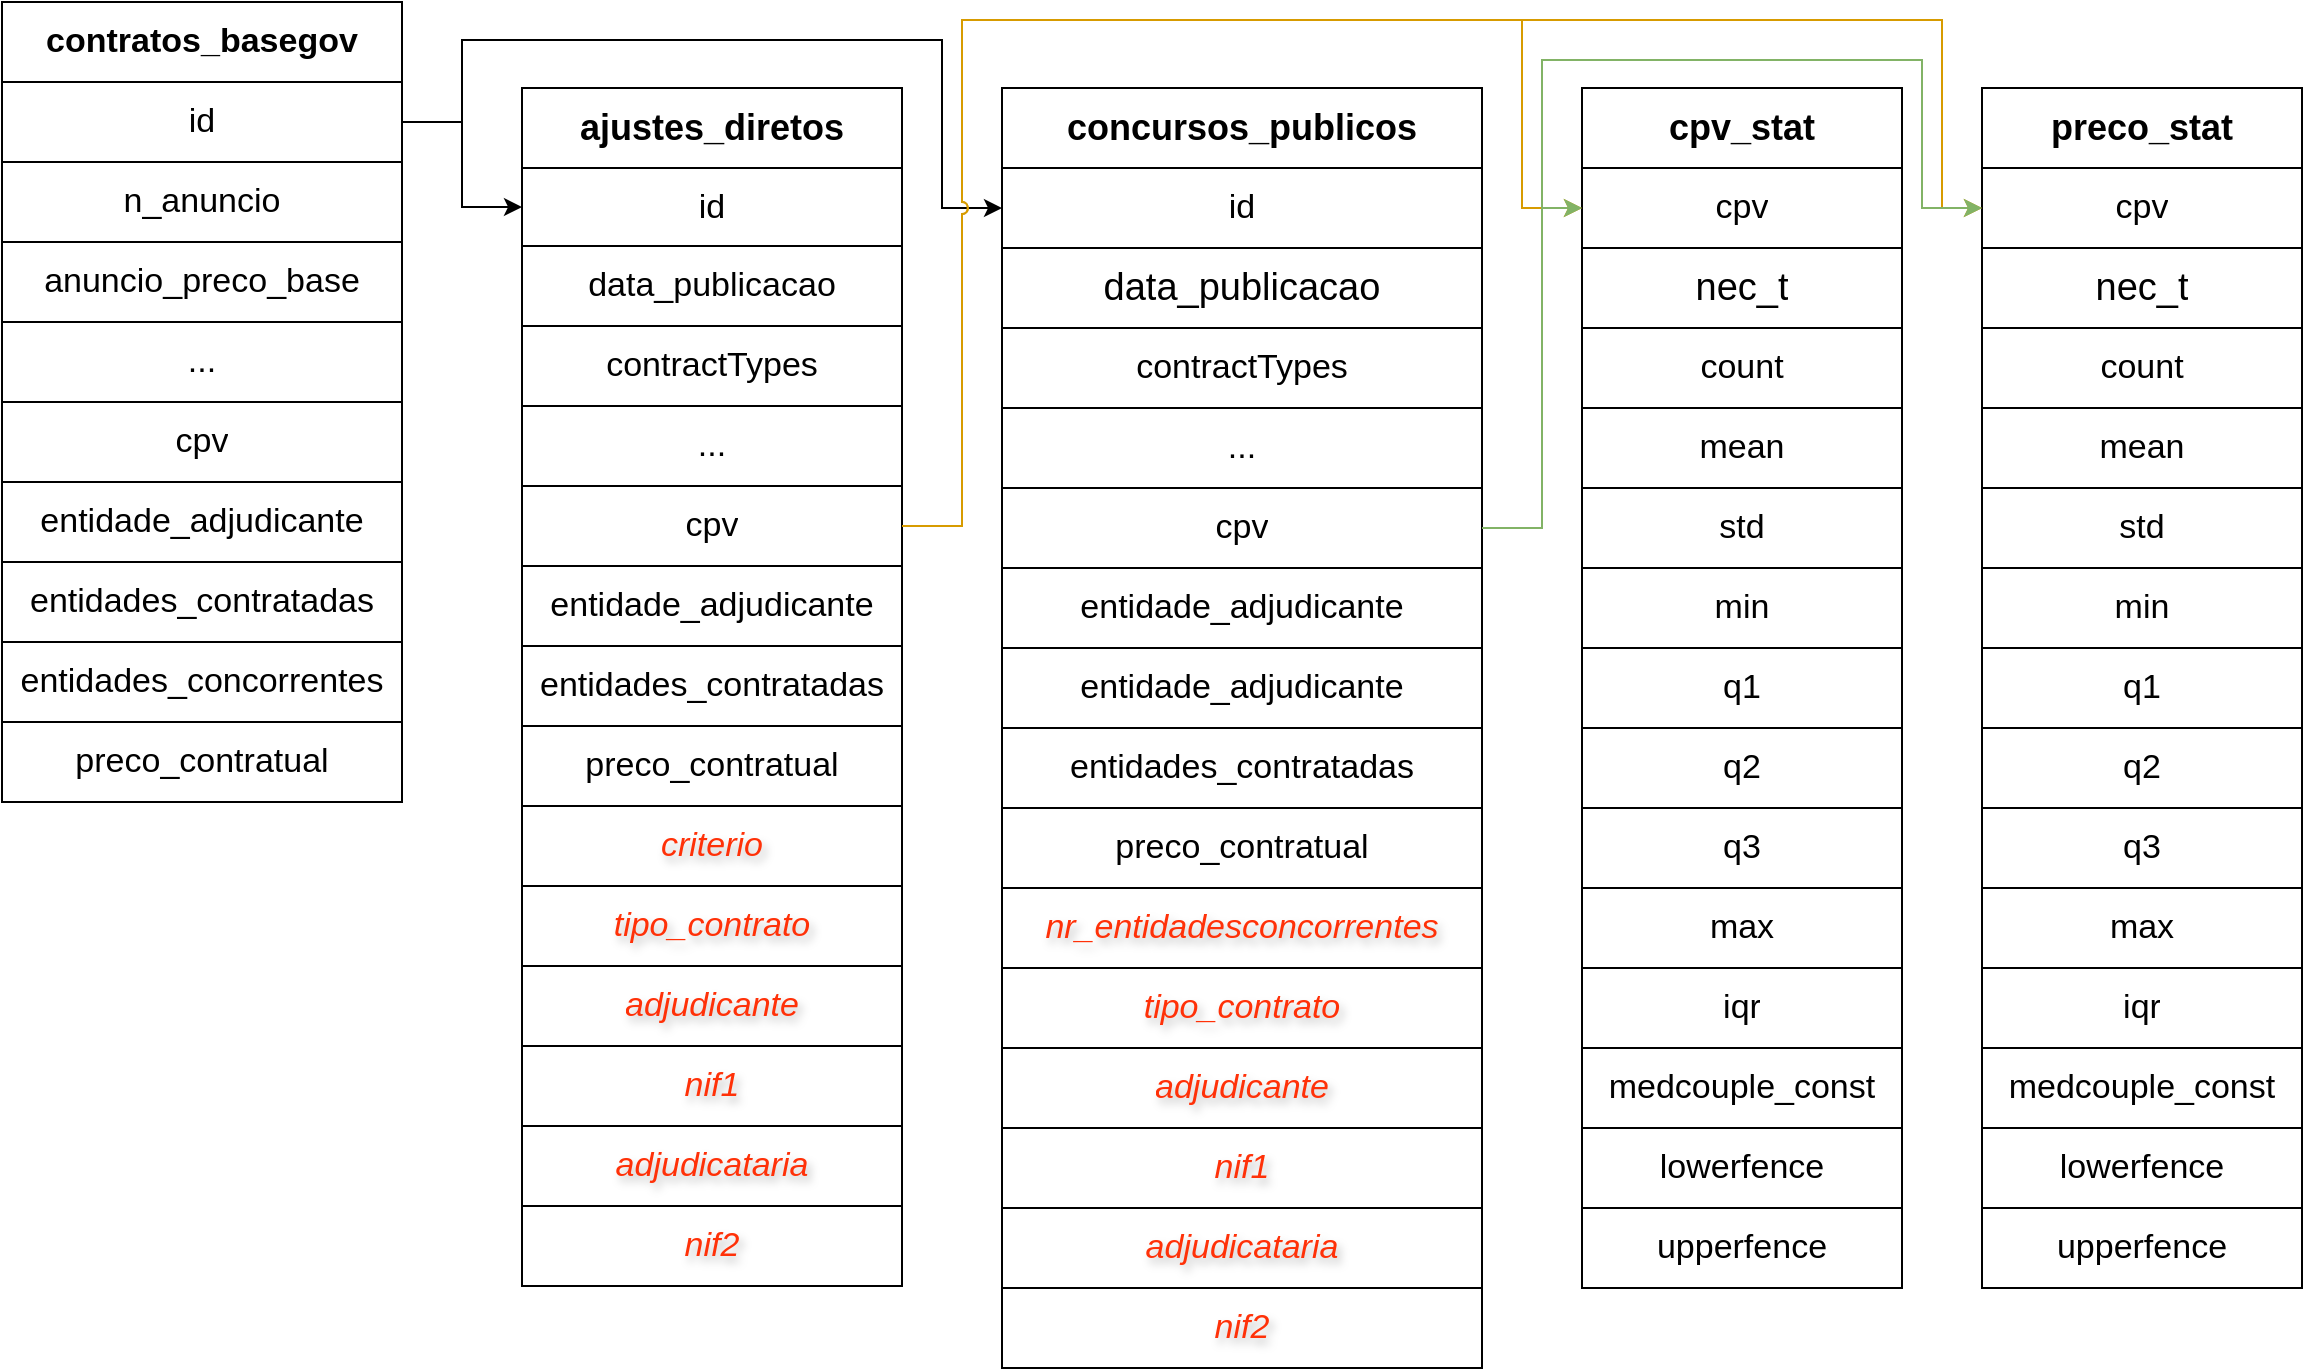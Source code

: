 <mxfile version="24.4.14" type="github">
  <diagram name="Página-1" id="PVupAg9iIrKUVslqyDLY">
    <mxGraphModel dx="1760" dy="970" grid="1" gridSize="10" guides="1" tooltips="1" connect="1" arrows="1" fold="1" page="1" pageScale="1" pageWidth="1169" pageHeight="827" math="0" shadow="0">
      <root>
        <mxCell id="0" />
        <mxCell id="1" parent="0" />
        <mxCell id="uC9Wl7BZSaPr-iMYqyYY-1" value="" style="shape=table;startSize=0;container=1;collapsible=0;childLayout=tableLayout;fontSize=16;" vertex="1" parent="1">
          <mxGeometry x="10" y="71" width="200" height="400" as="geometry" />
        </mxCell>
        <mxCell id="uC9Wl7BZSaPr-iMYqyYY-2" value="" style="shape=tableRow;horizontal=0;startSize=0;swimlaneHead=0;swimlaneBody=0;strokeColor=inherit;top=0;left=0;bottom=0;right=0;collapsible=0;dropTarget=0;fillColor=none;points=[[0,0.5],[1,0.5]];portConstraint=eastwest;" vertex="1" parent="uC9Wl7BZSaPr-iMYqyYY-1">
          <mxGeometry width="200" height="40" as="geometry" />
        </mxCell>
        <mxCell id="uC9Wl7BZSaPr-iMYqyYY-3" value="&lt;font style=&quot;font-size: 17px;&quot;&gt;&lt;b style=&quot;font-size: 17px;&quot;&gt;contratos_basegov&lt;/b&gt;&lt;/font&gt;" style="shape=partialRectangle;html=1;whiteSpace=wrap;connectable=0;strokeColor=inherit;overflow=hidden;fillColor=none;top=0;left=0;bottom=0;right=0;pointerEvents=1;fontSize=17;" vertex="1" parent="uC9Wl7BZSaPr-iMYqyYY-2">
          <mxGeometry width="200" height="40" as="geometry">
            <mxRectangle width="200" height="40" as="alternateBounds" />
          </mxGeometry>
        </mxCell>
        <mxCell id="uC9Wl7BZSaPr-iMYqyYY-4" value="" style="shape=tableRow;horizontal=0;startSize=0;swimlaneHead=0;swimlaneBody=0;strokeColor=inherit;top=0;left=0;bottom=0;right=0;collapsible=0;dropTarget=0;fillColor=none;points=[[0,0.5],[1,0.5]];portConstraint=eastwest;" vertex="1" parent="uC9Wl7BZSaPr-iMYqyYY-1">
          <mxGeometry y="40" width="200" height="40" as="geometry" />
        </mxCell>
        <mxCell id="uC9Wl7BZSaPr-iMYqyYY-5" value="id" style="shape=partialRectangle;html=1;whiteSpace=wrap;connectable=0;strokeColor=inherit;overflow=hidden;fillColor=none;top=0;left=0;bottom=0;right=0;pointerEvents=1;fontSize=17;" vertex="1" parent="uC9Wl7BZSaPr-iMYqyYY-4">
          <mxGeometry width="200" height="40" as="geometry">
            <mxRectangle width="200" height="40" as="alternateBounds" />
          </mxGeometry>
        </mxCell>
        <mxCell id="uC9Wl7BZSaPr-iMYqyYY-6" value="" style="shape=tableRow;horizontal=0;startSize=0;swimlaneHead=0;swimlaneBody=0;strokeColor=inherit;top=0;left=0;bottom=0;right=0;collapsible=0;dropTarget=0;fillColor=none;points=[[0,0.5],[1,0.5]];portConstraint=eastwest;fontSize=19;" vertex="1" parent="uC9Wl7BZSaPr-iMYqyYY-1">
          <mxGeometry y="80" width="200" height="40" as="geometry" />
        </mxCell>
        <mxCell id="uC9Wl7BZSaPr-iMYqyYY-7" value="n_anuncio" style="shape=partialRectangle;html=1;whiteSpace=wrap;connectable=0;strokeColor=inherit;overflow=hidden;fillColor=none;top=0;left=0;bottom=0;right=0;pointerEvents=1;fontSize=17;" vertex="1" parent="uC9Wl7BZSaPr-iMYqyYY-6">
          <mxGeometry width="200" height="40" as="geometry">
            <mxRectangle width="200" height="40" as="alternateBounds" />
          </mxGeometry>
        </mxCell>
        <mxCell id="uC9Wl7BZSaPr-iMYqyYY-20" style="shape=tableRow;horizontal=0;startSize=0;swimlaneHead=0;swimlaneBody=0;strokeColor=inherit;top=0;left=0;bottom=0;right=0;collapsible=0;dropTarget=0;fillColor=none;points=[[0,0.5],[1,0.5]];portConstraint=eastwest;" vertex="1" parent="uC9Wl7BZSaPr-iMYqyYY-1">
          <mxGeometry y="120" width="200" height="40" as="geometry" />
        </mxCell>
        <mxCell id="uC9Wl7BZSaPr-iMYqyYY-21" value="anuncio_preco_base" style="shape=partialRectangle;html=1;whiteSpace=wrap;connectable=0;strokeColor=inherit;overflow=hidden;fillColor=none;top=0;left=0;bottom=0;right=0;pointerEvents=1;fontSize=17;" vertex="1" parent="uC9Wl7BZSaPr-iMYqyYY-20">
          <mxGeometry width="200" height="40" as="geometry">
            <mxRectangle width="200" height="40" as="alternateBounds" />
          </mxGeometry>
        </mxCell>
        <mxCell id="uC9Wl7BZSaPr-iMYqyYY-8" value="" style="shape=tableRow;horizontal=0;startSize=0;swimlaneHead=0;swimlaneBody=0;strokeColor=inherit;top=0;left=0;bottom=0;right=0;collapsible=0;dropTarget=0;fillColor=none;points=[[0,0.5],[1,0.5]];portConstraint=eastwest;" vertex="1" parent="uC9Wl7BZSaPr-iMYqyYY-1">
          <mxGeometry y="160" width="200" height="40" as="geometry" />
        </mxCell>
        <mxCell id="uC9Wl7BZSaPr-iMYqyYY-9" value="..." style="shape=partialRectangle;html=1;whiteSpace=wrap;connectable=0;strokeColor=inherit;overflow=hidden;fillColor=none;top=0;left=0;bottom=0;right=0;pointerEvents=1;fontSize=17;" vertex="1" parent="uC9Wl7BZSaPr-iMYqyYY-8">
          <mxGeometry width="200" height="40" as="geometry">
            <mxRectangle width="200" height="40" as="alternateBounds" />
          </mxGeometry>
        </mxCell>
        <mxCell id="uC9Wl7BZSaPr-iMYqyYY-10" value="" style="shape=tableRow;horizontal=0;startSize=0;swimlaneHead=0;swimlaneBody=0;strokeColor=inherit;top=0;left=0;bottom=0;right=0;collapsible=0;dropTarget=0;fillColor=none;points=[[0,0.5],[1,0.5]];portConstraint=eastwest;" vertex="1" parent="uC9Wl7BZSaPr-iMYqyYY-1">
          <mxGeometry y="200" width="200" height="40" as="geometry" />
        </mxCell>
        <mxCell id="uC9Wl7BZSaPr-iMYqyYY-11" value="cpv" style="shape=partialRectangle;html=1;whiteSpace=wrap;connectable=0;strokeColor=inherit;overflow=hidden;fillColor=none;top=0;left=0;bottom=0;right=0;pointerEvents=1;fontSize=17;" vertex="1" parent="uC9Wl7BZSaPr-iMYqyYY-10">
          <mxGeometry width="200" height="40" as="geometry">
            <mxRectangle width="200" height="40" as="alternateBounds" />
          </mxGeometry>
        </mxCell>
        <mxCell id="uC9Wl7BZSaPr-iMYqyYY-12" value="" style="shape=tableRow;horizontal=0;startSize=0;swimlaneHead=0;swimlaneBody=0;strokeColor=inherit;top=0;left=0;bottom=0;right=0;collapsible=0;dropTarget=0;fillColor=none;points=[[0,0.5],[1,0.5]];portConstraint=eastwest;" vertex="1" parent="uC9Wl7BZSaPr-iMYqyYY-1">
          <mxGeometry y="240" width="200" height="40" as="geometry" />
        </mxCell>
        <mxCell id="uC9Wl7BZSaPr-iMYqyYY-13" value="entidade_adjudicante" style="shape=partialRectangle;html=1;whiteSpace=wrap;connectable=0;strokeColor=inherit;overflow=hidden;fillColor=none;top=0;left=0;bottom=0;right=0;pointerEvents=1;fontSize=17;" vertex="1" parent="uC9Wl7BZSaPr-iMYqyYY-12">
          <mxGeometry width="200" height="40" as="geometry">
            <mxRectangle width="200" height="40" as="alternateBounds" />
          </mxGeometry>
        </mxCell>
        <mxCell id="uC9Wl7BZSaPr-iMYqyYY-14" value="" style="shape=tableRow;horizontal=0;startSize=0;swimlaneHead=0;swimlaneBody=0;strokeColor=inherit;top=0;left=0;bottom=0;right=0;collapsible=0;dropTarget=0;fillColor=none;points=[[0,0.5],[1,0.5]];portConstraint=eastwest;" vertex="1" parent="uC9Wl7BZSaPr-iMYqyYY-1">
          <mxGeometry y="280" width="200" height="40" as="geometry" />
        </mxCell>
        <mxCell id="uC9Wl7BZSaPr-iMYqyYY-15" value="entidades_contratadas" style="shape=partialRectangle;html=1;whiteSpace=wrap;connectable=0;strokeColor=inherit;overflow=hidden;fillColor=none;top=0;left=0;bottom=0;right=0;pointerEvents=1;fontSize=17;" vertex="1" parent="uC9Wl7BZSaPr-iMYqyYY-14">
          <mxGeometry width="200" height="40" as="geometry">
            <mxRectangle width="200" height="40" as="alternateBounds" />
          </mxGeometry>
        </mxCell>
        <mxCell id="uC9Wl7BZSaPr-iMYqyYY-16" value="" style="shape=tableRow;horizontal=0;startSize=0;swimlaneHead=0;swimlaneBody=0;strokeColor=inherit;top=0;left=0;bottom=0;right=0;collapsible=0;dropTarget=0;fillColor=none;points=[[0,0.5],[1,0.5]];portConstraint=eastwest;" vertex="1" parent="uC9Wl7BZSaPr-iMYqyYY-1">
          <mxGeometry y="320" width="200" height="40" as="geometry" />
        </mxCell>
        <mxCell id="uC9Wl7BZSaPr-iMYqyYY-17" value="entidades_concorrentes" style="shape=partialRectangle;html=1;whiteSpace=wrap;connectable=0;strokeColor=inherit;overflow=hidden;fillColor=none;top=0;left=0;bottom=0;right=0;pointerEvents=1;fontSize=17;" vertex="1" parent="uC9Wl7BZSaPr-iMYqyYY-16">
          <mxGeometry width="200" height="40" as="geometry">
            <mxRectangle width="200" height="40" as="alternateBounds" />
          </mxGeometry>
        </mxCell>
        <mxCell id="uC9Wl7BZSaPr-iMYqyYY-18" value="" style="shape=tableRow;horizontal=0;startSize=0;swimlaneHead=0;swimlaneBody=0;strokeColor=inherit;top=0;left=0;bottom=0;right=0;collapsible=0;dropTarget=0;fillColor=none;points=[[0,0.5],[1,0.5]];portConstraint=eastwest;" vertex="1" parent="uC9Wl7BZSaPr-iMYqyYY-1">
          <mxGeometry y="360" width="200" height="40" as="geometry" />
        </mxCell>
        <mxCell id="uC9Wl7BZSaPr-iMYqyYY-19" value="preco_contratual" style="shape=partialRectangle;html=1;whiteSpace=wrap;connectable=0;strokeColor=inherit;overflow=hidden;fillColor=none;top=0;left=0;bottom=0;right=0;pointerEvents=1;fontSize=17;" vertex="1" parent="uC9Wl7BZSaPr-iMYqyYY-18">
          <mxGeometry width="200" height="40" as="geometry">
            <mxRectangle width="200" height="40" as="alternateBounds" />
          </mxGeometry>
        </mxCell>
        <mxCell id="uC9Wl7BZSaPr-iMYqyYY-23" value="" style="shape=table;startSize=0;container=1;collapsible=0;childLayout=tableLayout;fontSize=20;" vertex="1" parent="1">
          <mxGeometry x="270" y="114" width="190" height="599" as="geometry" />
        </mxCell>
        <mxCell id="uC9Wl7BZSaPr-iMYqyYY-24" value="" style="shape=tableRow;horizontal=0;startSize=0;swimlaneHead=0;swimlaneBody=0;strokeColor=inherit;top=0;left=0;bottom=0;right=0;collapsible=0;dropTarget=0;fillColor=none;points=[[0,0.5],[1,0.5]];portConstraint=eastwest;" vertex="1" parent="uC9Wl7BZSaPr-iMYqyYY-23">
          <mxGeometry width="190" height="40" as="geometry" />
        </mxCell>
        <mxCell id="uC9Wl7BZSaPr-iMYqyYY-25" value="&lt;font size=&quot;1&quot; style=&quot;&quot;&gt;&lt;b style=&quot;font-size: 18px;&quot;&gt;ajustes_diretos&lt;/b&gt;&lt;/font&gt;" style="shape=partialRectangle;html=1;whiteSpace=wrap;connectable=0;strokeColor=inherit;overflow=hidden;fillColor=none;top=0;left=0;bottom=0;right=0;pointerEvents=1;" vertex="1" parent="uC9Wl7BZSaPr-iMYqyYY-24">
          <mxGeometry width="190" height="40" as="geometry">
            <mxRectangle width="190" height="40" as="alternateBounds" />
          </mxGeometry>
        </mxCell>
        <mxCell id="uC9Wl7BZSaPr-iMYqyYY-26" value="" style="shape=tableRow;horizontal=0;startSize=0;swimlaneHead=0;swimlaneBody=0;strokeColor=inherit;top=0;left=0;bottom=0;right=0;collapsible=0;dropTarget=0;fillColor=none;points=[[0,0.5],[1,0.5]];portConstraint=eastwest;" vertex="1" parent="uC9Wl7BZSaPr-iMYqyYY-23">
          <mxGeometry y="40" width="190" height="39" as="geometry" />
        </mxCell>
        <mxCell id="uC9Wl7BZSaPr-iMYqyYY-27" value="id" style="shape=partialRectangle;html=1;whiteSpace=wrap;connectable=0;strokeColor=inherit;overflow=hidden;fillColor=none;top=0;left=0;bottom=0;right=0;pointerEvents=1;fontSize=17;" vertex="1" parent="uC9Wl7BZSaPr-iMYqyYY-26">
          <mxGeometry width="190" height="39" as="geometry">
            <mxRectangle width="190" height="39" as="alternateBounds" />
          </mxGeometry>
        </mxCell>
        <mxCell id="uC9Wl7BZSaPr-iMYqyYY-28" value="" style="shape=tableRow;horizontal=0;startSize=0;swimlaneHead=0;swimlaneBody=0;strokeColor=inherit;top=0;left=0;bottom=0;right=0;collapsible=0;dropTarget=0;fillColor=none;points=[[0,0.5],[1,0.5]];portConstraint=eastwest;fontSize=19;" vertex="1" parent="uC9Wl7BZSaPr-iMYqyYY-23">
          <mxGeometry y="79" width="190" height="40" as="geometry" />
        </mxCell>
        <mxCell id="uC9Wl7BZSaPr-iMYqyYY-29" value="data_publicacao" style="shape=partialRectangle;html=1;whiteSpace=wrap;connectable=0;strokeColor=inherit;overflow=hidden;fillColor=none;top=0;left=0;bottom=0;right=0;pointerEvents=1;fontSize=17;" vertex="1" parent="uC9Wl7BZSaPr-iMYqyYY-28">
          <mxGeometry width="190" height="40" as="geometry">
            <mxRectangle width="190" height="40" as="alternateBounds" />
          </mxGeometry>
        </mxCell>
        <mxCell id="uC9Wl7BZSaPr-iMYqyYY-30" style="shape=tableRow;horizontal=0;startSize=0;swimlaneHead=0;swimlaneBody=0;strokeColor=inherit;top=0;left=0;bottom=0;right=0;collapsible=0;dropTarget=0;fillColor=none;points=[[0,0.5],[1,0.5]];portConstraint=eastwest;" vertex="1" parent="uC9Wl7BZSaPr-iMYqyYY-23">
          <mxGeometry y="119" width="190" height="40" as="geometry" />
        </mxCell>
        <mxCell id="uC9Wl7BZSaPr-iMYqyYY-31" value="contractTypes" style="shape=partialRectangle;html=1;whiteSpace=wrap;connectable=0;strokeColor=inherit;overflow=hidden;fillColor=none;top=0;left=0;bottom=0;right=0;pointerEvents=1;fontSize=17;" vertex="1" parent="uC9Wl7BZSaPr-iMYqyYY-30">
          <mxGeometry width="190" height="40" as="geometry">
            <mxRectangle width="190" height="40" as="alternateBounds" />
          </mxGeometry>
        </mxCell>
        <mxCell id="uC9Wl7BZSaPr-iMYqyYY-32" value="" style="shape=tableRow;horizontal=0;startSize=0;swimlaneHead=0;swimlaneBody=0;strokeColor=inherit;top=0;left=0;bottom=0;right=0;collapsible=0;dropTarget=0;fillColor=none;points=[[0,0.5],[1,0.5]];portConstraint=eastwest;" vertex="1" parent="uC9Wl7BZSaPr-iMYqyYY-23">
          <mxGeometry y="159" width="190" height="40" as="geometry" />
        </mxCell>
        <mxCell id="uC9Wl7BZSaPr-iMYqyYY-33" value="..." style="shape=partialRectangle;html=1;whiteSpace=wrap;connectable=0;strokeColor=inherit;overflow=hidden;fillColor=none;top=0;left=0;bottom=0;right=0;pointerEvents=1;fontSize=17;" vertex="1" parent="uC9Wl7BZSaPr-iMYqyYY-32">
          <mxGeometry width="190" height="40" as="geometry">
            <mxRectangle width="190" height="40" as="alternateBounds" />
          </mxGeometry>
        </mxCell>
        <mxCell id="uC9Wl7BZSaPr-iMYqyYY-34" value="" style="shape=tableRow;horizontal=0;startSize=0;swimlaneHead=0;swimlaneBody=0;strokeColor=inherit;top=0;left=0;bottom=0;right=0;collapsible=0;dropTarget=0;fillColor=none;points=[[0,0.5],[1,0.5]];portConstraint=eastwest;" vertex="1" parent="uC9Wl7BZSaPr-iMYqyYY-23">
          <mxGeometry y="199" width="190" height="40" as="geometry" />
        </mxCell>
        <mxCell id="uC9Wl7BZSaPr-iMYqyYY-35" value="cpv" style="shape=partialRectangle;html=1;whiteSpace=wrap;connectable=0;strokeColor=inherit;overflow=hidden;fillColor=none;top=0;left=0;bottom=0;right=0;pointerEvents=1;fontSize=17;" vertex="1" parent="uC9Wl7BZSaPr-iMYqyYY-34">
          <mxGeometry width="190" height="40" as="geometry">
            <mxRectangle width="190" height="40" as="alternateBounds" />
          </mxGeometry>
        </mxCell>
        <mxCell id="uC9Wl7BZSaPr-iMYqyYY-36" value="" style="shape=tableRow;horizontal=0;startSize=0;swimlaneHead=0;swimlaneBody=0;strokeColor=inherit;top=0;left=0;bottom=0;right=0;collapsible=0;dropTarget=0;fillColor=none;points=[[0,0.5],[1,0.5]];portConstraint=eastwest;" vertex="1" parent="uC9Wl7BZSaPr-iMYqyYY-23">
          <mxGeometry y="239" width="190" height="40" as="geometry" />
        </mxCell>
        <mxCell id="uC9Wl7BZSaPr-iMYqyYY-37" value="entidade_adjudicante" style="shape=partialRectangle;html=1;whiteSpace=wrap;connectable=0;strokeColor=inherit;overflow=hidden;fillColor=none;top=0;left=0;bottom=0;right=0;pointerEvents=1;fontSize=17;" vertex="1" parent="uC9Wl7BZSaPr-iMYqyYY-36">
          <mxGeometry width="190" height="40" as="geometry">
            <mxRectangle width="190" height="40" as="alternateBounds" />
          </mxGeometry>
        </mxCell>
        <mxCell id="uC9Wl7BZSaPr-iMYqyYY-38" value="" style="shape=tableRow;horizontal=0;startSize=0;swimlaneHead=0;swimlaneBody=0;strokeColor=inherit;top=0;left=0;bottom=0;right=0;collapsible=0;dropTarget=0;fillColor=none;points=[[0,0.5],[1,0.5]];portConstraint=eastwest;" vertex="1" parent="uC9Wl7BZSaPr-iMYqyYY-23">
          <mxGeometry y="279" width="190" height="40" as="geometry" />
        </mxCell>
        <mxCell id="uC9Wl7BZSaPr-iMYqyYY-39" value="entidades_contratadas" style="shape=partialRectangle;html=1;whiteSpace=wrap;connectable=0;strokeColor=inherit;overflow=hidden;fillColor=none;top=0;left=0;bottom=0;right=0;pointerEvents=1;fontSize=17;" vertex="1" parent="uC9Wl7BZSaPr-iMYqyYY-38">
          <mxGeometry width="190" height="40" as="geometry">
            <mxRectangle width="190" height="40" as="alternateBounds" />
          </mxGeometry>
        </mxCell>
        <mxCell id="uC9Wl7BZSaPr-iMYqyYY-40" value="" style="shape=tableRow;horizontal=0;startSize=0;swimlaneHead=0;swimlaneBody=0;strokeColor=inherit;top=0;left=0;bottom=0;right=0;collapsible=0;dropTarget=0;fillColor=none;points=[[0,0.5],[1,0.5]];portConstraint=eastwest;" vertex="1" parent="uC9Wl7BZSaPr-iMYqyYY-23">
          <mxGeometry y="319" width="190" height="40" as="geometry" />
        </mxCell>
        <mxCell id="uC9Wl7BZSaPr-iMYqyYY-41" value="preco_contratual" style="shape=partialRectangle;html=1;whiteSpace=wrap;connectable=0;strokeColor=inherit;overflow=hidden;fillColor=none;top=0;left=0;bottom=0;right=0;pointerEvents=1;fontSize=17;" vertex="1" parent="uC9Wl7BZSaPr-iMYqyYY-40">
          <mxGeometry width="190" height="40" as="geometry">
            <mxRectangle width="190" height="40" as="alternateBounds" />
          </mxGeometry>
        </mxCell>
        <mxCell id="uC9Wl7BZSaPr-iMYqyYY-42" value="" style="shape=tableRow;horizontal=0;startSize=0;swimlaneHead=0;swimlaneBody=0;strokeColor=inherit;top=0;left=0;bottom=0;right=0;collapsible=0;dropTarget=0;fillColor=none;points=[[0,0.5],[1,0.5]];portConstraint=eastwest;" vertex="1" parent="uC9Wl7BZSaPr-iMYqyYY-23">
          <mxGeometry y="359" width="190" height="40" as="geometry" />
        </mxCell>
        <mxCell id="uC9Wl7BZSaPr-iMYqyYY-43" value="&lt;i style=&quot;font-size: 17px;&quot;&gt;&lt;font style=&quot;font-size: 17px;&quot; color=&quot;#ff3108&quot;&gt;criterio&lt;/font&gt;&lt;/i&gt;" style="shape=partialRectangle;html=1;whiteSpace=wrap;connectable=0;strokeColor=inherit;overflow=hidden;fillColor=none;top=0;left=0;bottom=0;right=0;pointerEvents=1;fontSize=17;textShadow=1;labelBorderColor=none;labelBackgroundColor=none;" vertex="1" parent="uC9Wl7BZSaPr-iMYqyYY-42">
          <mxGeometry width="190" height="40" as="geometry">
            <mxRectangle width="190" height="40" as="alternateBounds" />
          </mxGeometry>
        </mxCell>
        <mxCell id="uC9Wl7BZSaPr-iMYqyYY-44" style="shape=tableRow;horizontal=0;startSize=0;swimlaneHead=0;swimlaneBody=0;strokeColor=inherit;top=0;left=0;bottom=0;right=0;collapsible=0;dropTarget=0;fillColor=none;points=[[0,0.5],[1,0.5]];portConstraint=eastwest;" vertex="1" parent="uC9Wl7BZSaPr-iMYqyYY-23">
          <mxGeometry y="399" width="190" height="40" as="geometry" />
        </mxCell>
        <mxCell id="uC9Wl7BZSaPr-iMYqyYY-45" value="&lt;font style=&quot;font-size: 17px;&quot; color=&quot;#ff3108&quot;&gt;&lt;i style=&quot;font-size: 17px;&quot;&gt;tipo_contrato&lt;/i&gt;&lt;/font&gt;" style="shape=partialRectangle;html=1;whiteSpace=wrap;connectable=0;strokeColor=inherit;overflow=hidden;fillColor=none;top=0;left=0;bottom=0;right=0;pointerEvents=1;fontSize=17;textShadow=1;labelBorderColor=none;labelBackgroundColor=none;" vertex="1" parent="uC9Wl7BZSaPr-iMYqyYY-44">
          <mxGeometry width="190" height="40" as="geometry">
            <mxRectangle width="190" height="40" as="alternateBounds" />
          </mxGeometry>
        </mxCell>
        <mxCell id="uC9Wl7BZSaPr-iMYqyYY-46" style="shape=tableRow;horizontal=0;startSize=0;swimlaneHead=0;swimlaneBody=0;strokeColor=inherit;top=0;left=0;bottom=0;right=0;collapsible=0;dropTarget=0;fillColor=none;points=[[0,0.5],[1,0.5]];portConstraint=eastwest;" vertex="1" parent="uC9Wl7BZSaPr-iMYqyYY-23">
          <mxGeometry y="439" width="190" height="40" as="geometry" />
        </mxCell>
        <mxCell id="uC9Wl7BZSaPr-iMYqyYY-47" value="&lt;font style=&quot;font-size: 17px;&quot; color=&quot;#ff3108&quot;&gt;&lt;i style=&quot;font-size: 17px;&quot;&gt;adjudicante&lt;/i&gt;&lt;/font&gt;" style="shape=partialRectangle;html=1;whiteSpace=wrap;connectable=0;strokeColor=inherit;overflow=hidden;fillColor=none;top=0;left=0;bottom=0;right=0;pointerEvents=1;fontSize=17;textShadow=1;labelBorderColor=none;labelBackgroundColor=none;" vertex="1" parent="uC9Wl7BZSaPr-iMYqyYY-46">
          <mxGeometry width="190" height="40" as="geometry">
            <mxRectangle width="190" height="40" as="alternateBounds" />
          </mxGeometry>
        </mxCell>
        <mxCell id="uC9Wl7BZSaPr-iMYqyYY-48" style="shape=tableRow;horizontal=0;startSize=0;swimlaneHead=0;swimlaneBody=0;strokeColor=inherit;top=0;left=0;bottom=0;right=0;collapsible=0;dropTarget=0;fillColor=none;points=[[0,0.5],[1,0.5]];portConstraint=eastwest;" vertex="1" parent="uC9Wl7BZSaPr-iMYqyYY-23">
          <mxGeometry y="479" width="190" height="40" as="geometry" />
        </mxCell>
        <mxCell id="uC9Wl7BZSaPr-iMYqyYY-49" value="&lt;font style=&quot;font-size: 17px;&quot; color=&quot;#ff3108&quot;&gt;&lt;i style=&quot;font-size: 17px;&quot;&gt;nif1&lt;/i&gt;&lt;/font&gt;" style="shape=partialRectangle;html=1;whiteSpace=wrap;connectable=0;strokeColor=inherit;overflow=hidden;fillColor=none;top=0;left=0;bottom=0;right=0;pointerEvents=1;fontSize=17;textShadow=1;labelBorderColor=none;labelBackgroundColor=none;" vertex="1" parent="uC9Wl7BZSaPr-iMYqyYY-48">
          <mxGeometry width="190" height="40" as="geometry">
            <mxRectangle width="190" height="40" as="alternateBounds" />
          </mxGeometry>
        </mxCell>
        <mxCell id="uC9Wl7BZSaPr-iMYqyYY-50" style="shape=tableRow;horizontal=0;startSize=0;swimlaneHead=0;swimlaneBody=0;strokeColor=inherit;top=0;left=0;bottom=0;right=0;collapsible=0;dropTarget=0;fillColor=none;points=[[0,0.5],[1,0.5]];portConstraint=eastwest;" vertex="1" parent="uC9Wl7BZSaPr-iMYqyYY-23">
          <mxGeometry y="519" width="190" height="40" as="geometry" />
        </mxCell>
        <mxCell id="uC9Wl7BZSaPr-iMYqyYY-51" value="&lt;font style=&quot;font-size: 17px;&quot; color=&quot;#ff3108&quot;&gt;&lt;i style=&quot;font-size: 17px;&quot;&gt;adjudicataria&lt;/i&gt;&lt;/font&gt;" style="shape=partialRectangle;html=1;whiteSpace=wrap;connectable=0;strokeColor=inherit;overflow=hidden;fillColor=none;top=0;left=0;bottom=0;right=0;pointerEvents=1;fontSize=17;textShadow=1;labelBorderColor=none;labelBackgroundColor=none;" vertex="1" parent="uC9Wl7BZSaPr-iMYqyYY-50">
          <mxGeometry width="190" height="40" as="geometry">
            <mxRectangle width="190" height="40" as="alternateBounds" />
          </mxGeometry>
        </mxCell>
        <mxCell id="uC9Wl7BZSaPr-iMYqyYY-52" style="shape=tableRow;horizontal=0;startSize=0;swimlaneHead=0;swimlaneBody=0;strokeColor=inherit;top=0;left=0;bottom=0;right=0;collapsible=0;dropTarget=0;fillColor=none;points=[[0,0.5],[1,0.5]];portConstraint=eastwest;" vertex="1" parent="uC9Wl7BZSaPr-iMYqyYY-23">
          <mxGeometry y="559" width="190" height="40" as="geometry" />
        </mxCell>
        <mxCell id="uC9Wl7BZSaPr-iMYqyYY-53" value="&lt;font style=&quot;font-size: 17px;&quot; color=&quot;#ff3108&quot;&gt;&lt;i style=&quot;font-size: 17px;&quot;&gt;nif2&lt;/i&gt;&lt;/font&gt;" style="shape=partialRectangle;html=1;whiteSpace=wrap;connectable=0;strokeColor=inherit;overflow=hidden;fillColor=none;top=0;left=0;bottom=0;right=0;pointerEvents=1;fontSize=17;textShadow=1;labelBorderColor=none;labelBackgroundColor=none;" vertex="1" parent="uC9Wl7BZSaPr-iMYqyYY-52">
          <mxGeometry width="190" height="40" as="geometry">
            <mxRectangle width="190" height="40" as="alternateBounds" />
          </mxGeometry>
        </mxCell>
        <mxCell id="uC9Wl7BZSaPr-iMYqyYY-55" value="" style="shape=table;startSize=0;container=1;collapsible=0;childLayout=tableLayout;fontSize=17;" vertex="1" parent="1">
          <mxGeometry x="510" y="114" width="240.0" height="640" as="geometry" />
        </mxCell>
        <mxCell id="uC9Wl7BZSaPr-iMYqyYY-56" value="" style="shape=tableRow;horizontal=0;startSize=0;swimlaneHead=0;swimlaneBody=0;strokeColor=inherit;top=0;left=0;bottom=0;right=0;collapsible=0;dropTarget=0;fillColor=none;points=[[0,0.5],[1,0.5]];portConstraint=eastwest;" vertex="1" parent="uC9Wl7BZSaPr-iMYqyYY-55">
          <mxGeometry width="240.0" height="40" as="geometry" />
        </mxCell>
        <mxCell id="uC9Wl7BZSaPr-iMYqyYY-57" value="&lt;font size=&quot;1&quot; style=&quot;&quot;&gt;&lt;b style=&quot;font-size: 18px;&quot;&gt;concursos_publicos&lt;/b&gt;&lt;/font&gt;" style="shape=partialRectangle;html=1;whiteSpace=wrap;connectable=0;strokeColor=inherit;overflow=hidden;fillColor=none;top=0;left=0;bottom=0;right=0;pointerEvents=1;" vertex="1" parent="uC9Wl7BZSaPr-iMYqyYY-56">
          <mxGeometry width="240" height="40" as="geometry">
            <mxRectangle width="240" height="40" as="alternateBounds" />
          </mxGeometry>
        </mxCell>
        <mxCell id="uC9Wl7BZSaPr-iMYqyYY-58" value="" style="shape=tableRow;horizontal=0;startSize=0;swimlaneHead=0;swimlaneBody=0;strokeColor=inherit;top=0;left=0;bottom=0;right=0;collapsible=0;dropTarget=0;fillColor=none;points=[[0,0.5],[1,0.5]];portConstraint=eastwest;" vertex="1" parent="uC9Wl7BZSaPr-iMYqyYY-55">
          <mxGeometry y="40" width="240.0" height="40" as="geometry" />
        </mxCell>
        <mxCell id="uC9Wl7BZSaPr-iMYqyYY-59" value="id" style="shape=partialRectangle;html=1;whiteSpace=wrap;connectable=0;strokeColor=inherit;overflow=hidden;fillColor=none;top=0;left=0;bottom=0;right=0;pointerEvents=1;fontSize=17;" vertex="1" parent="uC9Wl7BZSaPr-iMYqyYY-58">
          <mxGeometry width="240" height="40" as="geometry">
            <mxRectangle width="240" height="40" as="alternateBounds" />
          </mxGeometry>
        </mxCell>
        <mxCell id="uC9Wl7BZSaPr-iMYqyYY-60" value="" style="shape=tableRow;horizontal=0;startSize=0;swimlaneHead=0;swimlaneBody=0;strokeColor=inherit;top=0;left=0;bottom=0;right=0;collapsible=0;dropTarget=0;fillColor=none;points=[[0,0.5],[1,0.5]];portConstraint=eastwest;fontSize=17;" vertex="1" parent="uC9Wl7BZSaPr-iMYqyYY-55">
          <mxGeometry y="80" width="240.0" height="40" as="geometry" />
        </mxCell>
        <mxCell id="uC9Wl7BZSaPr-iMYqyYY-61" value="data_publicacao" style="shape=partialRectangle;html=1;whiteSpace=wrap;connectable=0;strokeColor=inherit;overflow=hidden;fillColor=none;top=0;left=0;bottom=0;right=0;pointerEvents=1;fontSize=19;" vertex="1" parent="uC9Wl7BZSaPr-iMYqyYY-60">
          <mxGeometry width="240" height="40" as="geometry">
            <mxRectangle width="240" height="40" as="alternateBounds" />
          </mxGeometry>
        </mxCell>
        <mxCell id="uC9Wl7BZSaPr-iMYqyYY-62" style="shape=tableRow;horizontal=0;startSize=0;swimlaneHead=0;swimlaneBody=0;strokeColor=inherit;top=0;left=0;bottom=0;right=0;collapsible=0;dropTarget=0;fillColor=none;points=[[0,0.5],[1,0.5]];portConstraint=eastwest;" vertex="1" parent="uC9Wl7BZSaPr-iMYqyYY-55">
          <mxGeometry y="120" width="240.0" height="40" as="geometry" />
        </mxCell>
        <mxCell id="uC9Wl7BZSaPr-iMYqyYY-63" value="contractTypes" style="shape=partialRectangle;html=1;whiteSpace=wrap;connectable=0;strokeColor=inherit;overflow=hidden;fillColor=none;top=0;left=0;bottom=0;right=0;pointerEvents=1;fontSize=17;" vertex="1" parent="uC9Wl7BZSaPr-iMYqyYY-62">
          <mxGeometry width="240" height="40" as="geometry">
            <mxRectangle width="240" height="40" as="alternateBounds" />
          </mxGeometry>
        </mxCell>
        <mxCell id="uC9Wl7BZSaPr-iMYqyYY-64" value="" style="shape=tableRow;horizontal=0;startSize=0;swimlaneHead=0;swimlaneBody=0;strokeColor=inherit;top=0;left=0;bottom=0;right=0;collapsible=0;dropTarget=0;fillColor=none;points=[[0,0.5],[1,0.5]];portConstraint=eastwest;" vertex="1" parent="uC9Wl7BZSaPr-iMYqyYY-55">
          <mxGeometry y="160" width="240.0" height="40" as="geometry" />
        </mxCell>
        <mxCell id="uC9Wl7BZSaPr-iMYqyYY-65" value="..." style="shape=partialRectangle;html=1;whiteSpace=wrap;connectable=0;strokeColor=inherit;overflow=hidden;fillColor=none;top=0;left=0;bottom=0;right=0;pointerEvents=1;fontSize=17;" vertex="1" parent="uC9Wl7BZSaPr-iMYqyYY-64">
          <mxGeometry width="240" height="40" as="geometry">
            <mxRectangle width="240" height="40" as="alternateBounds" />
          </mxGeometry>
        </mxCell>
        <mxCell id="uC9Wl7BZSaPr-iMYqyYY-66" value="" style="shape=tableRow;horizontal=0;startSize=0;swimlaneHead=0;swimlaneBody=0;strokeColor=inherit;top=0;left=0;bottom=0;right=0;collapsible=0;dropTarget=0;fillColor=none;points=[[0,0.5],[1,0.5]];portConstraint=eastwest;" vertex="1" parent="uC9Wl7BZSaPr-iMYqyYY-55">
          <mxGeometry y="200" width="240.0" height="40" as="geometry" />
        </mxCell>
        <mxCell id="uC9Wl7BZSaPr-iMYqyYY-67" value="cpv" style="shape=partialRectangle;html=1;whiteSpace=wrap;connectable=0;strokeColor=inherit;overflow=hidden;fillColor=none;top=0;left=0;bottom=0;right=0;pointerEvents=1;fontSize=17;" vertex="1" parent="uC9Wl7BZSaPr-iMYqyYY-66">
          <mxGeometry width="240" height="40" as="geometry">
            <mxRectangle width="240" height="40" as="alternateBounds" />
          </mxGeometry>
        </mxCell>
        <mxCell id="uC9Wl7BZSaPr-iMYqyYY-86" value="" style="shape=tableRow;horizontal=0;startSize=0;swimlaneHead=0;swimlaneBody=0;strokeColor=inherit;top=0;left=0;bottom=0;right=0;collapsible=0;dropTarget=0;fillColor=none;points=[[0,0.5],[1,0.5]];portConstraint=eastwest;" vertex="1" parent="uC9Wl7BZSaPr-iMYqyYY-55">
          <mxGeometry y="240" width="240.0" height="40" as="geometry" />
        </mxCell>
        <mxCell id="uC9Wl7BZSaPr-iMYqyYY-87" value="entidade_adjudicante" style="shape=partialRectangle;html=1;whiteSpace=wrap;connectable=0;strokeColor=inherit;overflow=hidden;fillColor=none;top=0;left=0;bottom=0;right=0;pointerEvents=1;fontSize=17;" vertex="1" parent="uC9Wl7BZSaPr-iMYqyYY-86">
          <mxGeometry width="240" height="40" as="geometry">
            <mxRectangle width="240" height="40" as="alternateBounds" />
          </mxGeometry>
        </mxCell>
        <mxCell id="uC9Wl7BZSaPr-iMYqyYY-68" value="" style="shape=tableRow;horizontal=0;startSize=0;swimlaneHead=0;swimlaneBody=0;strokeColor=inherit;top=0;left=0;bottom=0;right=0;collapsible=0;dropTarget=0;fillColor=none;points=[[0,0.5],[1,0.5]];portConstraint=eastwest;" vertex="1" parent="uC9Wl7BZSaPr-iMYqyYY-55">
          <mxGeometry y="280" width="240.0" height="40" as="geometry" />
        </mxCell>
        <mxCell id="uC9Wl7BZSaPr-iMYqyYY-69" value="entidade_adjudicante" style="shape=partialRectangle;html=1;whiteSpace=wrap;connectable=0;strokeColor=inherit;overflow=hidden;fillColor=none;top=0;left=0;bottom=0;right=0;pointerEvents=1;fontSize=17;" vertex="1" parent="uC9Wl7BZSaPr-iMYqyYY-68">
          <mxGeometry width="240" height="40" as="geometry">
            <mxRectangle width="240" height="40" as="alternateBounds" />
          </mxGeometry>
        </mxCell>
        <mxCell id="uC9Wl7BZSaPr-iMYqyYY-70" value="" style="shape=tableRow;horizontal=0;startSize=0;swimlaneHead=0;swimlaneBody=0;strokeColor=inherit;top=0;left=0;bottom=0;right=0;collapsible=0;dropTarget=0;fillColor=none;points=[[0,0.5],[1,0.5]];portConstraint=eastwest;" vertex="1" parent="uC9Wl7BZSaPr-iMYqyYY-55">
          <mxGeometry y="320" width="240.0" height="40" as="geometry" />
        </mxCell>
        <mxCell id="uC9Wl7BZSaPr-iMYqyYY-71" value="entidades_contratadas" style="shape=partialRectangle;html=1;whiteSpace=wrap;connectable=0;strokeColor=inherit;overflow=hidden;fillColor=none;top=0;left=0;bottom=0;right=0;pointerEvents=1;fontSize=17;" vertex="1" parent="uC9Wl7BZSaPr-iMYqyYY-70">
          <mxGeometry width="240" height="40" as="geometry">
            <mxRectangle width="240" height="40" as="alternateBounds" />
          </mxGeometry>
        </mxCell>
        <mxCell id="uC9Wl7BZSaPr-iMYqyYY-72" value="" style="shape=tableRow;horizontal=0;startSize=0;swimlaneHead=0;swimlaneBody=0;strokeColor=inherit;top=0;left=0;bottom=0;right=0;collapsible=0;dropTarget=0;fillColor=none;points=[[0,0.5],[1,0.5]];portConstraint=eastwest;" vertex="1" parent="uC9Wl7BZSaPr-iMYqyYY-55">
          <mxGeometry y="360" width="240.0" height="40" as="geometry" />
        </mxCell>
        <mxCell id="uC9Wl7BZSaPr-iMYqyYY-73" value="preco_contratual" style="shape=partialRectangle;html=1;whiteSpace=wrap;connectable=0;strokeColor=inherit;overflow=hidden;fillColor=none;top=0;left=0;bottom=0;right=0;pointerEvents=1;fontSize=17;" vertex="1" parent="uC9Wl7BZSaPr-iMYqyYY-72">
          <mxGeometry width="240" height="40" as="geometry">
            <mxRectangle width="240" height="40" as="alternateBounds" />
          </mxGeometry>
        </mxCell>
        <mxCell id="uC9Wl7BZSaPr-iMYqyYY-74" value="" style="shape=tableRow;horizontal=0;startSize=0;swimlaneHead=0;swimlaneBody=0;strokeColor=inherit;top=0;left=0;bottom=0;right=0;collapsible=0;dropTarget=0;fillColor=none;points=[[0,0.5],[1,0.5]];portConstraint=eastwest;" vertex="1" parent="uC9Wl7BZSaPr-iMYqyYY-55">
          <mxGeometry y="400" width="240.0" height="40" as="geometry" />
        </mxCell>
        <mxCell id="uC9Wl7BZSaPr-iMYqyYY-75" value="&lt;i style=&quot;font-size: 17px;&quot;&gt;&lt;font color=&quot;#ff3108&quot; style=&quot;font-size: 17px;&quot;&gt;nr_entidadesconcorrentes&lt;/font&gt;&lt;/i&gt;" style="shape=partialRectangle;html=1;whiteSpace=wrap;connectable=0;strokeColor=inherit;overflow=hidden;fillColor=none;top=0;left=0;bottom=0;right=0;pointerEvents=1;fontSize=17;textShadow=1;labelBorderColor=none;labelBackgroundColor=none;" vertex="1" parent="uC9Wl7BZSaPr-iMYqyYY-74">
          <mxGeometry width="240" height="40" as="geometry">
            <mxRectangle width="240" height="40" as="alternateBounds" />
          </mxGeometry>
        </mxCell>
        <mxCell id="uC9Wl7BZSaPr-iMYqyYY-76" style="shape=tableRow;horizontal=0;startSize=0;swimlaneHead=0;swimlaneBody=0;strokeColor=inherit;top=0;left=0;bottom=0;right=0;collapsible=0;dropTarget=0;fillColor=none;points=[[0,0.5],[1,0.5]];portConstraint=eastwest;" vertex="1" parent="uC9Wl7BZSaPr-iMYqyYY-55">
          <mxGeometry y="440" width="240.0" height="40" as="geometry" />
        </mxCell>
        <mxCell id="uC9Wl7BZSaPr-iMYqyYY-77" value="&lt;font color=&quot;#ff3108&quot; style=&quot;font-size: 17px;&quot;&gt;&lt;i style=&quot;font-size: 17px;&quot;&gt;tipo_contrato&lt;/i&gt;&lt;/font&gt;" style="shape=partialRectangle;html=1;whiteSpace=wrap;connectable=0;strokeColor=inherit;overflow=hidden;fillColor=none;top=0;left=0;bottom=0;right=0;pointerEvents=1;fontSize=17;textShadow=1;labelBorderColor=none;labelBackgroundColor=none;" vertex="1" parent="uC9Wl7BZSaPr-iMYqyYY-76">
          <mxGeometry width="240" height="40" as="geometry">
            <mxRectangle width="240" height="40" as="alternateBounds" />
          </mxGeometry>
        </mxCell>
        <mxCell id="uC9Wl7BZSaPr-iMYqyYY-78" style="shape=tableRow;horizontal=0;startSize=0;swimlaneHead=0;swimlaneBody=0;strokeColor=inherit;top=0;left=0;bottom=0;right=0;collapsible=0;dropTarget=0;fillColor=none;points=[[0,0.5],[1,0.5]];portConstraint=eastwest;" vertex="1" parent="uC9Wl7BZSaPr-iMYqyYY-55">
          <mxGeometry y="480" width="240.0" height="40" as="geometry" />
        </mxCell>
        <mxCell id="uC9Wl7BZSaPr-iMYqyYY-79" value="&lt;font color=&quot;#ff3108&quot; style=&quot;font-size: 17px;&quot;&gt;&lt;i style=&quot;font-size: 17px;&quot;&gt;adjudicante&lt;/i&gt;&lt;/font&gt;" style="shape=partialRectangle;html=1;whiteSpace=wrap;connectable=0;strokeColor=inherit;overflow=hidden;fillColor=none;top=0;left=0;bottom=0;right=0;pointerEvents=1;fontSize=17;textShadow=1;labelBorderColor=none;labelBackgroundColor=none;" vertex="1" parent="uC9Wl7BZSaPr-iMYqyYY-78">
          <mxGeometry width="240" height="40" as="geometry">
            <mxRectangle width="240" height="40" as="alternateBounds" />
          </mxGeometry>
        </mxCell>
        <mxCell id="uC9Wl7BZSaPr-iMYqyYY-80" style="shape=tableRow;horizontal=0;startSize=0;swimlaneHead=0;swimlaneBody=0;strokeColor=inherit;top=0;left=0;bottom=0;right=0;collapsible=0;dropTarget=0;fillColor=none;points=[[0,0.5],[1,0.5]];portConstraint=eastwest;" vertex="1" parent="uC9Wl7BZSaPr-iMYqyYY-55">
          <mxGeometry y="520" width="240.0" height="40" as="geometry" />
        </mxCell>
        <mxCell id="uC9Wl7BZSaPr-iMYqyYY-81" value="&lt;font color=&quot;#ff3108&quot; style=&quot;font-size: 17px;&quot;&gt;&lt;i style=&quot;font-size: 17px;&quot;&gt;nif1&lt;/i&gt;&lt;/font&gt;" style="shape=partialRectangle;html=1;whiteSpace=wrap;connectable=0;strokeColor=inherit;overflow=hidden;fillColor=none;top=0;left=0;bottom=0;right=0;pointerEvents=1;fontSize=17;textShadow=1;labelBorderColor=none;labelBackgroundColor=none;" vertex="1" parent="uC9Wl7BZSaPr-iMYqyYY-80">
          <mxGeometry width="240" height="40" as="geometry">
            <mxRectangle width="240" height="40" as="alternateBounds" />
          </mxGeometry>
        </mxCell>
        <mxCell id="uC9Wl7BZSaPr-iMYqyYY-82" style="shape=tableRow;horizontal=0;startSize=0;swimlaneHead=0;swimlaneBody=0;strokeColor=inherit;top=0;left=0;bottom=0;right=0;collapsible=0;dropTarget=0;fillColor=none;points=[[0,0.5],[1,0.5]];portConstraint=eastwest;fontSize=17;" vertex="1" parent="uC9Wl7BZSaPr-iMYqyYY-55">
          <mxGeometry y="560" width="240.0" height="40" as="geometry" />
        </mxCell>
        <mxCell id="uC9Wl7BZSaPr-iMYqyYY-83" value="&lt;font color=&quot;#ff3108&quot; style=&quot;font-size: 17px;&quot;&gt;&lt;i style=&quot;font-size: 17px;&quot;&gt;adjudicataria&lt;/i&gt;&lt;/font&gt;" style="shape=partialRectangle;html=1;whiteSpace=wrap;connectable=0;strokeColor=inherit;overflow=hidden;fillColor=none;top=0;left=0;bottom=0;right=0;pointerEvents=1;fontSize=17;textShadow=1;labelBorderColor=none;labelBackgroundColor=none;" vertex="1" parent="uC9Wl7BZSaPr-iMYqyYY-82">
          <mxGeometry width="240" height="40" as="geometry">
            <mxRectangle width="240" height="40" as="alternateBounds" />
          </mxGeometry>
        </mxCell>
        <mxCell id="uC9Wl7BZSaPr-iMYqyYY-84" style="shape=tableRow;horizontal=0;startSize=0;swimlaneHead=0;swimlaneBody=0;strokeColor=inherit;top=0;left=0;bottom=0;right=0;collapsible=0;dropTarget=0;fillColor=none;points=[[0,0.5],[1,0.5]];portConstraint=eastwest;" vertex="1" parent="uC9Wl7BZSaPr-iMYqyYY-55">
          <mxGeometry y="600" width="240.0" height="40" as="geometry" />
        </mxCell>
        <mxCell id="uC9Wl7BZSaPr-iMYqyYY-85" value="&lt;font color=&quot;#ff3108&quot; style=&quot;font-size: 17px;&quot;&gt;&lt;i style=&quot;font-size: 17px;&quot;&gt;nif2&lt;/i&gt;&lt;/font&gt;" style="shape=partialRectangle;html=1;whiteSpace=wrap;connectable=0;strokeColor=inherit;overflow=hidden;fillColor=none;top=0;left=0;bottom=0;right=0;pointerEvents=1;fontSize=17;textShadow=1;labelBorderColor=none;labelBackgroundColor=none;" vertex="1" parent="uC9Wl7BZSaPr-iMYqyYY-84">
          <mxGeometry width="240" height="40" as="geometry">
            <mxRectangle width="240" height="40" as="alternateBounds" />
          </mxGeometry>
        </mxCell>
        <mxCell id="uC9Wl7BZSaPr-iMYqyYY-88" value="" style="shape=table;startSize=0;container=1;collapsible=0;childLayout=tableLayout;fontSize=17;" vertex="1" parent="1">
          <mxGeometry x="800" y="114" width="160.0" height="600" as="geometry" />
        </mxCell>
        <mxCell id="uC9Wl7BZSaPr-iMYqyYY-89" value="" style="shape=tableRow;horizontal=0;startSize=0;swimlaneHead=0;swimlaneBody=0;strokeColor=inherit;top=0;left=0;bottom=0;right=0;collapsible=0;dropTarget=0;fillColor=none;points=[[0,0.5],[1,0.5]];portConstraint=eastwest;" vertex="1" parent="uC9Wl7BZSaPr-iMYqyYY-88">
          <mxGeometry width="160.0" height="40" as="geometry" />
        </mxCell>
        <mxCell id="uC9Wl7BZSaPr-iMYqyYY-90" value="&lt;font size=&quot;1&quot; style=&quot;&quot;&gt;&lt;b style=&quot;font-size: 18px;&quot;&gt;cpv_stat&lt;/b&gt;&lt;/font&gt;" style="shape=partialRectangle;html=1;whiteSpace=wrap;connectable=0;strokeColor=inherit;overflow=hidden;fillColor=none;top=0;left=0;bottom=0;right=0;pointerEvents=1;" vertex="1" parent="uC9Wl7BZSaPr-iMYqyYY-89">
          <mxGeometry width="160" height="40" as="geometry">
            <mxRectangle width="160" height="40" as="alternateBounds" />
          </mxGeometry>
        </mxCell>
        <mxCell id="uC9Wl7BZSaPr-iMYqyYY-91" value="" style="shape=tableRow;horizontal=0;startSize=0;swimlaneHead=0;swimlaneBody=0;strokeColor=inherit;top=0;left=0;bottom=0;right=0;collapsible=0;dropTarget=0;fillColor=none;points=[[0,0.5],[1,0.5]];portConstraint=eastwest;" vertex="1" parent="uC9Wl7BZSaPr-iMYqyYY-88">
          <mxGeometry y="40" width="160.0" height="40" as="geometry" />
        </mxCell>
        <mxCell id="uC9Wl7BZSaPr-iMYqyYY-92" value="cpv" style="shape=partialRectangle;html=1;whiteSpace=wrap;connectable=0;strokeColor=inherit;overflow=hidden;fillColor=none;top=0;left=0;bottom=0;right=0;pointerEvents=1;fontSize=17;" vertex="1" parent="uC9Wl7BZSaPr-iMYqyYY-91">
          <mxGeometry width="160" height="40" as="geometry">
            <mxRectangle width="160" height="40" as="alternateBounds" />
          </mxGeometry>
        </mxCell>
        <mxCell id="uC9Wl7BZSaPr-iMYqyYY-93" value="" style="shape=tableRow;horizontal=0;startSize=0;swimlaneHead=0;swimlaneBody=0;strokeColor=inherit;top=0;left=0;bottom=0;right=0;collapsible=0;dropTarget=0;fillColor=none;points=[[0,0.5],[1,0.5]];portConstraint=eastwest;fontSize=17;" vertex="1" parent="uC9Wl7BZSaPr-iMYqyYY-88">
          <mxGeometry y="80" width="160.0" height="40" as="geometry" />
        </mxCell>
        <mxCell id="uC9Wl7BZSaPr-iMYqyYY-94" value="nec_t" style="shape=partialRectangle;html=1;whiteSpace=wrap;connectable=0;strokeColor=inherit;overflow=hidden;fillColor=none;top=0;left=0;bottom=0;right=0;pointerEvents=1;fontSize=19;" vertex="1" parent="uC9Wl7BZSaPr-iMYqyYY-93">
          <mxGeometry width="160" height="40" as="geometry">
            <mxRectangle width="160" height="40" as="alternateBounds" />
          </mxGeometry>
        </mxCell>
        <mxCell id="uC9Wl7BZSaPr-iMYqyYY-95" style="shape=tableRow;horizontal=0;startSize=0;swimlaneHead=0;swimlaneBody=0;strokeColor=inherit;top=0;left=0;bottom=0;right=0;collapsible=0;dropTarget=0;fillColor=none;points=[[0,0.5],[1,0.5]];portConstraint=eastwest;" vertex="1" parent="uC9Wl7BZSaPr-iMYqyYY-88">
          <mxGeometry y="120" width="160.0" height="40" as="geometry" />
        </mxCell>
        <mxCell id="uC9Wl7BZSaPr-iMYqyYY-96" value="count" style="shape=partialRectangle;html=1;whiteSpace=wrap;connectable=0;strokeColor=inherit;overflow=hidden;fillColor=none;top=0;left=0;bottom=0;right=0;pointerEvents=1;fontSize=17;" vertex="1" parent="uC9Wl7BZSaPr-iMYqyYY-95">
          <mxGeometry width="160" height="40" as="geometry">
            <mxRectangle width="160" height="40" as="alternateBounds" />
          </mxGeometry>
        </mxCell>
        <mxCell id="uC9Wl7BZSaPr-iMYqyYY-97" value="" style="shape=tableRow;horizontal=0;startSize=0;swimlaneHead=0;swimlaneBody=0;strokeColor=inherit;top=0;left=0;bottom=0;right=0;collapsible=0;dropTarget=0;fillColor=none;points=[[0,0.5],[1,0.5]];portConstraint=eastwest;" vertex="1" parent="uC9Wl7BZSaPr-iMYqyYY-88">
          <mxGeometry y="160" width="160.0" height="40" as="geometry" />
        </mxCell>
        <mxCell id="uC9Wl7BZSaPr-iMYqyYY-98" value="mean" style="shape=partialRectangle;html=1;whiteSpace=wrap;connectable=0;strokeColor=inherit;overflow=hidden;fillColor=none;top=0;left=0;bottom=0;right=0;pointerEvents=1;fontSize=17;" vertex="1" parent="uC9Wl7BZSaPr-iMYqyYY-97">
          <mxGeometry width="160" height="40" as="geometry">
            <mxRectangle width="160" height="40" as="alternateBounds" />
          </mxGeometry>
        </mxCell>
        <mxCell id="uC9Wl7BZSaPr-iMYqyYY-99" value="" style="shape=tableRow;horizontal=0;startSize=0;swimlaneHead=0;swimlaneBody=0;strokeColor=inherit;top=0;left=0;bottom=0;right=0;collapsible=0;dropTarget=0;fillColor=none;points=[[0,0.5],[1,0.5]];portConstraint=eastwest;" vertex="1" parent="uC9Wl7BZSaPr-iMYqyYY-88">
          <mxGeometry y="200" width="160.0" height="40" as="geometry" />
        </mxCell>
        <mxCell id="uC9Wl7BZSaPr-iMYqyYY-100" value="std" style="shape=partialRectangle;html=1;whiteSpace=wrap;connectable=0;strokeColor=inherit;overflow=hidden;fillColor=none;top=0;left=0;bottom=0;right=0;pointerEvents=1;fontSize=17;" vertex="1" parent="uC9Wl7BZSaPr-iMYqyYY-99">
          <mxGeometry width="160" height="40" as="geometry">
            <mxRectangle width="160" height="40" as="alternateBounds" />
          </mxGeometry>
        </mxCell>
        <mxCell id="uC9Wl7BZSaPr-iMYqyYY-101" value="" style="shape=tableRow;horizontal=0;startSize=0;swimlaneHead=0;swimlaneBody=0;strokeColor=inherit;top=0;left=0;bottom=0;right=0;collapsible=0;dropTarget=0;fillColor=none;points=[[0,0.5],[1,0.5]];portConstraint=eastwest;" vertex="1" parent="uC9Wl7BZSaPr-iMYqyYY-88">
          <mxGeometry y="240" width="160.0" height="40" as="geometry" />
        </mxCell>
        <mxCell id="uC9Wl7BZSaPr-iMYqyYY-102" value="min" style="shape=partialRectangle;html=1;whiteSpace=wrap;connectable=0;strokeColor=inherit;overflow=hidden;fillColor=none;top=0;left=0;bottom=0;right=0;pointerEvents=1;fontSize=17;" vertex="1" parent="uC9Wl7BZSaPr-iMYqyYY-101">
          <mxGeometry width="160" height="40" as="geometry">
            <mxRectangle width="160" height="40" as="alternateBounds" />
          </mxGeometry>
        </mxCell>
        <mxCell id="uC9Wl7BZSaPr-iMYqyYY-103" value="" style="shape=tableRow;horizontal=0;startSize=0;swimlaneHead=0;swimlaneBody=0;strokeColor=inherit;top=0;left=0;bottom=0;right=0;collapsible=0;dropTarget=0;fillColor=none;points=[[0,0.5],[1,0.5]];portConstraint=eastwest;" vertex="1" parent="uC9Wl7BZSaPr-iMYqyYY-88">
          <mxGeometry y="280" width="160.0" height="40" as="geometry" />
        </mxCell>
        <mxCell id="uC9Wl7BZSaPr-iMYqyYY-104" value="q1" style="shape=partialRectangle;html=1;whiteSpace=wrap;connectable=0;strokeColor=inherit;overflow=hidden;fillColor=none;top=0;left=0;bottom=0;right=0;pointerEvents=1;fontSize=17;" vertex="1" parent="uC9Wl7BZSaPr-iMYqyYY-103">
          <mxGeometry width="160" height="40" as="geometry">
            <mxRectangle width="160" height="40" as="alternateBounds" />
          </mxGeometry>
        </mxCell>
        <mxCell id="uC9Wl7BZSaPr-iMYqyYY-105" value="" style="shape=tableRow;horizontal=0;startSize=0;swimlaneHead=0;swimlaneBody=0;strokeColor=inherit;top=0;left=0;bottom=0;right=0;collapsible=0;dropTarget=0;fillColor=none;points=[[0,0.5],[1,0.5]];portConstraint=eastwest;" vertex="1" parent="uC9Wl7BZSaPr-iMYqyYY-88">
          <mxGeometry y="320" width="160.0" height="40" as="geometry" />
        </mxCell>
        <mxCell id="uC9Wl7BZSaPr-iMYqyYY-106" value="q2" style="shape=partialRectangle;html=1;whiteSpace=wrap;connectable=0;strokeColor=inherit;overflow=hidden;fillColor=none;top=0;left=0;bottom=0;right=0;pointerEvents=1;fontSize=17;" vertex="1" parent="uC9Wl7BZSaPr-iMYqyYY-105">
          <mxGeometry width="160" height="40" as="geometry">
            <mxRectangle width="160" height="40" as="alternateBounds" />
          </mxGeometry>
        </mxCell>
        <mxCell id="uC9Wl7BZSaPr-iMYqyYY-107" value="" style="shape=tableRow;horizontal=0;startSize=0;swimlaneHead=0;swimlaneBody=0;strokeColor=inherit;top=0;left=0;bottom=0;right=0;collapsible=0;dropTarget=0;fillColor=none;points=[[0,0.5],[1,0.5]];portConstraint=eastwest;" vertex="1" parent="uC9Wl7BZSaPr-iMYqyYY-88">
          <mxGeometry y="360" width="160.0" height="40" as="geometry" />
        </mxCell>
        <mxCell id="uC9Wl7BZSaPr-iMYqyYY-108" value="q3" style="shape=partialRectangle;html=1;whiteSpace=wrap;connectable=0;strokeColor=inherit;overflow=hidden;fillColor=none;top=0;left=0;bottom=0;right=0;pointerEvents=1;fontSize=17;" vertex="1" parent="uC9Wl7BZSaPr-iMYqyYY-107">
          <mxGeometry width="160" height="40" as="geometry">
            <mxRectangle width="160" height="40" as="alternateBounds" />
          </mxGeometry>
        </mxCell>
        <mxCell id="uC9Wl7BZSaPr-iMYqyYY-109" value="" style="shape=tableRow;horizontal=0;startSize=0;swimlaneHead=0;swimlaneBody=0;strokeColor=inherit;top=0;left=0;bottom=0;right=0;collapsible=0;dropTarget=0;fillColor=none;points=[[0,0.5],[1,0.5]];portConstraint=eastwest;" vertex="1" parent="uC9Wl7BZSaPr-iMYqyYY-88">
          <mxGeometry y="400" width="160.0" height="40" as="geometry" />
        </mxCell>
        <mxCell id="uC9Wl7BZSaPr-iMYqyYY-110" value="max" style="shape=partialRectangle;html=1;whiteSpace=wrap;connectable=0;strokeColor=inherit;overflow=hidden;fillColor=none;top=0;left=0;bottom=0;right=0;pointerEvents=1;fontSize=17;textShadow=0;labelBorderColor=none;labelBackgroundColor=none;" vertex="1" parent="uC9Wl7BZSaPr-iMYqyYY-109">
          <mxGeometry width="160" height="40" as="geometry">
            <mxRectangle width="160" height="40" as="alternateBounds" />
          </mxGeometry>
        </mxCell>
        <mxCell id="uC9Wl7BZSaPr-iMYqyYY-111" style="shape=tableRow;horizontal=0;startSize=0;swimlaneHead=0;swimlaneBody=0;strokeColor=inherit;top=0;left=0;bottom=0;right=0;collapsible=0;dropTarget=0;fillColor=none;points=[[0,0.5],[1,0.5]];portConstraint=eastwest;" vertex="1" parent="uC9Wl7BZSaPr-iMYqyYY-88">
          <mxGeometry y="440" width="160.0" height="40" as="geometry" />
        </mxCell>
        <mxCell id="uC9Wl7BZSaPr-iMYqyYY-112" value="iqr" style="shape=partialRectangle;html=1;whiteSpace=wrap;connectable=0;strokeColor=inherit;overflow=hidden;fillColor=none;top=0;left=0;bottom=0;right=0;pointerEvents=1;fontSize=17;textShadow=0;labelBorderColor=none;labelBackgroundColor=none;" vertex="1" parent="uC9Wl7BZSaPr-iMYqyYY-111">
          <mxGeometry width="160" height="40" as="geometry">
            <mxRectangle width="160" height="40" as="alternateBounds" />
          </mxGeometry>
        </mxCell>
        <mxCell id="uC9Wl7BZSaPr-iMYqyYY-113" style="shape=tableRow;horizontal=0;startSize=0;swimlaneHead=0;swimlaneBody=0;strokeColor=inherit;top=0;left=0;bottom=0;right=0;collapsible=0;dropTarget=0;fillColor=none;points=[[0,0.5],[1,0.5]];portConstraint=eastwest;" vertex="1" parent="uC9Wl7BZSaPr-iMYqyYY-88">
          <mxGeometry y="480" width="160.0" height="40" as="geometry" />
        </mxCell>
        <mxCell id="uC9Wl7BZSaPr-iMYqyYY-114" value="medcouple_const" style="shape=partialRectangle;html=1;whiteSpace=wrap;connectable=0;strokeColor=inherit;overflow=hidden;fillColor=none;top=0;left=0;bottom=0;right=0;pointerEvents=1;fontSize=17;textShadow=0;labelBorderColor=none;labelBackgroundColor=none;" vertex="1" parent="uC9Wl7BZSaPr-iMYqyYY-113">
          <mxGeometry width="160" height="40" as="geometry">
            <mxRectangle width="160" height="40" as="alternateBounds" />
          </mxGeometry>
        </mxCell>
        <mxCell id="uC9Wl7BZSaPr-iMYqyYY-115" style="shape=tableRow;horizontal=0;startSize=0;swimlaneHead=0;swimlaneBody=0;strokeColor=inherit;top=0;left=0;bottom=0;right=0;collapsible=0;dropTarget=0;fillColor=none;points=[[0,0.5],[1,0.5]];portConstraint=eastwest;" vertex="1" parent="uC9Wl7BZSaPr-iMYqyYY-88">
          <mxGeometry y="520" width="160.0" height="40" as="geometry" />
        </mxCell>
        <mxCell id="uC9Wl7BZSaPr-iMYqyYY-116" value="lowerfence" style="shape=partialRectangle;html=1;whiteSpace=wrap;connectable=0;strokeColor=inherit;overflow=hidden;fillColor=none;top=0;left=0;bottom=0;right=0;pointerEvents=1;fontSize=17;textShadow=0;labelBorderColor=none;labelBackgroundColor=none;" vertex="1" parent="uC9Wl7BZSaPr-iMYqyYY-115">
          <mxGeometry width="160" height="40" as="geometry">
            <mxRectangle width="160" height="40" as="alternateBounds" />
          </mxGeometry>
        </mxCell>
        <mxCell id="uC9Wl7BZSaPr-iMYqyYY-117" style="shape=tableRow;horizontal=0;startSize=0;swimlaneHead=0;swimlaneBody=0;strokeColor=inherit;top=0;left=0;bottom=0;right=0;collapsible=0;dropTarget=0;fillColor=none;points=[[0,0.5],[1,0.5]];portConstraint=eastwest;fontSize=17;" vertex="1" parent="uC9Wl7BZSaPr-iMYqyYY-88">
          <mxGeometry y="560" width="160.0" height="40" as="geometry" />
        </mxCell>
        <mxCell id="uC9Wl7BZSaPr-iMYqyYY-118" value="upperfence" style="shape=partialRectangle;html=1;whiteSpace=wrap;connectable=0;strokeColor=inherit;overflow=hidden;fillColor=none;top=0;left=0;bottom=0;right=0;pointerEvents=1;fontSize=17;textShadow=0;labelBorderColor=none;labelBackgroundColor=none;" vertex="1" parent="uC9Wl7BZSaPr-iMYqyYY-117">
          <mxGeometry width="160" height="40" as="geometry">
            <mxRectangle width="160" height="40" as="alternateBounds" />
          </mxGeometry>
        </mxCell>
        <mxCell id="uC9Wl7BZSaPr-iMYqyYY-122" value="" style="shape=table;startSize=0;container=1;collapsible=0;childLayout=tableLayout;fontSize=17;textShadow=0;" vertex="1" parent="1">
          <mxGeometry x="1000" y="114" width="160.0" height="600" as="geometry" />
        </mxCell>
        <mxCell id="uC9Wl7BZSaPr-iMYqyYY-123" value="" style="shape=tableRow;horizontal=0;startSize=0;swimlaneHead=0;swimlaneBody=0;strokeColor=inherit;top=0;left=0;bottom=0;right=0;collapsible=0;dropTarget=0;fillColor=none;points=[[0,0.5],[1,0.5]];portConstraint=eastwest;" vertex="1" parent="uC9Wl7BZSaPr-iMYqyYY-122">
          <mxGeometry width="160.0" height="40" as="geometry" />
        </mxCell>
        <mxCell id="uC9Wl7BZSaPr-iMYqyYY-124" value="&lt;font size=&quot;1&quot; style=&quot;&quot;&gt;&lt;b style=&quot;font-size: 18px;&quot;&gt;preco_stat&lt;/b&gt;&lt;/font&gt;" style="shape=partialRectangle;html=1;whiteSpace=wrap;connectable=0;strokeColor=inherit;overflow=hidden;fillColor=none;top=0;left=0;bottom=0;right=0;pointerEvents=1;" vertex="1" parent="uC9Wl7BZSaPr-iMYqyYY-123">
          <mxGeometry width="160" height="40" as="geometry">
            <mxRectangle width="160" height="40" as="alternateBounds" />
          </mxGeometry>
        </mxCell>
        <mxCell id="uC9Wl7BZSaPr-iMYqyYY-125" value="" style="shape=tableRow;horizontal=0;startSize=0;swimlaneHead=0;swimlaneBody=0;strokeColor=inherit;top=0;left=0;bottom=0;right=0;collapsible=0;dropTarget=0;fillColor=none;points=[[0,0.5],[1,0.5]];portConstraint=eastwest;" vertex="1" parent="uC9Wl7BZSaPr-iMYqyYY-122">
          <mxGeometry y="40" width="160.0" height="40" as="geometry" />
        </mxCell>
        <mxCell id="uC9Wl7BZSaPr-iMYqyYY-126" value="cpv" style="shape=partialRectangle;html=1;whiteSpace=wrap;connectable=0;strokeColor=inherit;overflow=hidden;fillColor=none;top=0;left=0;bottom=0;right=0;pointerEvents=1;fontSize=17;" vertex="1" parent="uC9Wl7BZSaPr-iMYqyYY-125">
          <mxGeometry width="160" height="40" as="geometry">
            <mxRectangle width="160" height="40" as="alternateBounds" />
          </mxGeometry>
        </mxCell>
        <mxCell id="uC9Wl7BZSaPr-iMYqyYY-127" value="" style="shape=tableRow;horizontal=0;startSize=0;swimlaneHead=0;swimlaneBody=0;strokeColor=inherit;top=0;left=0;bottom=0;right=0;collapsible=0;dropTarget=0;fillColor=none;points=[[0,0.5],[1,0.5]];portConstraint=eastwest;fontSize=17;" vertex="1" parent="uC9Wl7BZSaPr-iMYqyYY-122">
          <mxGeometry y="80" width="160.0" height="40" as="geometry" />
        </mxCell>
        <mxCell id="uC9Wl7BZSaPr-iMYqyYY-128" value="nec_t" style="shape=partialRectangle;html=1;whiteSpace=wrap;connectable=0;strokeColor=inherit;overflow=hidden;fillColor=none;top=0;left=0;bottom=0;right=0;pointerEvents=1;fontSize=19;" vertex="1" parent="uC9Wl7BZSaPr-iMYqyYY-127">
          <mxGeometry width="160" height="40" as="geometry">
            <mxRectangle width="160" height="40" as="alternateBounds" />
          </mxGeometry>
        </mxCell>
        <mxCell id="uC9Wl7BZSaPr-iMYqyYY-129" style="shape=tableRow;horizontal=0;startSize=0;swimlaneHead=0;swimlaneBody=0;strokeColor=inherit;top=0;left=0;bottom=0;right=0;collapsible=0;dropTarget=0;fillColor=none;points=[[0,0.5],[1,0.5]];portConstraint=eastwest;" vertex="1" parent="uC9Wl7BZSaPr-iMYqyYY-122">
          <mxGeometry y="120" width="160.0" height="40" as="geometry" />
        </mxCell>
        <mxCell id="uC9Wl7BZSaPr-iMYqyYY-130" value="count" style="shape=partialRectangle;html=1;whiteSpace=wrap;connectable=0;strokeColor=inherit;overflow=hidden;fillColor=none;top=0;left=0;bottom=0;right=0;pointerEvents=1;fontSize=17;" vertex="1" parent="uC9Wl7BZSaPr-iMYqyYY-129">
          <mxGeometry width="160" height="40" as="geometry">
            <mxRectangle width="160" height="40" as="alternateBounds" />
          </mxGeometry>
        </mxCell>
        <mxCell id="uC9Wl7BZSaPr-iMYqyYY-131" value="" style="shape=tableRow;horizontal=0;startSize=0;swimlaneHead=0;swimlaneBody=0;strokeColor=inherit;top=0;left=0;bottom=0;right=0;collapsible=0;dropTarget=0;fillColor=none;points=[[0,0.5],[1,0.5]];portConstraint=eastwest;" vertex="1" parent="uC9Wl7BZSaPr-iMYqyYY-122">
          <mxGeometry y="160" width="160.0" height="40" as="geometry" />
        </mxCell>
        <mxCell id="uC9Wl7BZSaPr-iMYqyYY-132" value="mean" style="shape=partialRectangle;html=1;whiteSpace=wrap;connectable=0;strokeColor=inherit;overflow=hidden;fillColor=none;top=0;left=0;bottom=0;right=0;pointerEvents=1;fontSize=17;" vertex="1" parent="uC9Wl7BZSaPr-iMYqyYY-131">
          <mxGeometry width="160" height="40" as="geometry">
            <mxRectangle width="160" height="40" as="alternateBounds" />
          </mxGeometry>
        </mxCell>
        <mxCell id="uC9Wl7BZSaPr-iMYqyYY-133" value="" style="shape=tableRow;horizontal=0;startSize=0;swimlaneHead=0;swimlaneBody=0;strokeColor=inherit;top=0;left=0;bottom=0;right=0;collapsible=0;dropTarget=0;fillColor=none;points=[[0,0.5],[1,0.5]];portConstraint=eastwest;" vertex="1" parent="uC9Wl7BZSaPr-iMYqyYY-122">
          <mxGeometry y="200" width="160.0" height="40" as="geometry" />
        </mxCell>
        <mxCell id="uC9Wl7BZSaPr-iMYqyYY-134" value="std" style="shape=partialRectangle;html=1;whiteSpace=wrap;connectable=0;strokeColor=inherit;overflow=hidden;fillColor=none;top=0;left=0;bottom=0;right=0;pointerEvents=1;fontSize=17;" vertex="1" parent="uC9Wl7BZSaPr-iMYqyYY-133">
          <mxGeometry width="160" height="40" as="geometry">
            <mxRectangle width="160" height="40" as="alternateBounds" />
          </mxGeometry>
        </mxCell>
        <mxCell id="uC9Wl7BZSaPr-iMYqyYY-135" value="" style="shape=tableRow;horizontal=0;startSize=0;swimlaneHead=0;swimlaneBody=0;strokeColor=inherit;top=0;left=0;bottom=0;right=0;collapsible=0;dropTarget=0;fillColor=none;points=[[0,0.5],[1,0.5]];portConstraint=eastwest;" vertex="1" parent="uC9Wl7BZSaPr-iMYqyYY-122">
          <mxGeometry y="240" width="160.0" height="40" as="geometry" />
        </mxCell>
        <mxCell id="uC9Wl7BZSaPr-iMYqyYY-136" value="min" style="shape=partialRectangle;html=1;whiteSpace=wrap;connectable=0;strokeColor=inherit;overflow=hidden;fillColor=none;top=0;left=0;bottom=0;right=0;pointerEvents=1;fontSize=17;" vertex="1" parent="uC9Wl7BZSaPr-iMYqyYY-135">
          <mxGeometry width="160" height="40" as="geometry">
            <mxRectangle width="160" height="40" as="alternateBounds" />
          </mxGeometry>
        </mxCell>
        <mxCell id="uC9Wl7BZSaPr-iMYqyYY-137" value="" style="shape=tableRow;horizontal=0;startSize=0;swimlaneHead=0;swimlaneBody=0;strokeColor=inherit;top=0;left=0;bottom=0;right=0;collapsible=0;dropTarget=0;fillColor=none;points=[[0,0.5],[1,0.5]];portConstraint=eastwest;" vertex="1" parent="uC9Wl7BZSaPr-iMYqyYY-122">
          <mxGeometry y="280" width="160.0" height="40" as="geometry" />
        </mxCell>
        <mxCell id="uC9Wl7BZSaPr-iMYqyYY-138" value="q1" style="shape=partialRectangle;html=1;whiteSpace=wrap;connectable=0;strokeColor=inherit;overflow=hidden;fillColor=none;top=0;left=0;bottom=0;right=0;pointerEvents=1;fontSize=17;" vertex="1" parent="uC9Wl7BZSaPr-iMYqyYY-137">
          <mxGeometry width="160" height="40" as="geometry">
            <mxRectangle width="160" height="40" as="alternateBounds" />
          </mxGeometry>
        </mxCell>
        <mxCell id="uC9Wl7BZSaPr-iMYqyYY-139" value="" style="shape=tableRow;horizontal=0;startSize=0;swimlaneHead=0;swimlaneBody=0;strokeColor=inherit;top=0;left=0;bottom=0;right=0;collapsible=0;dropTarget=0;fillColor=none;points=[[0,0.5],[1,0.5]];portConstraint=eastwest;" vertex="1" parent="uC9Wl7BZSaPr-iMYqyYY-122">
          <mxGeometry y="320" width="160.0" height="40" as="geometry" />
        </mxCell>
        <mxCell id="uC9Wl7BZSaPr-iMYqyYY-140" value="q2" style="shape=partialRectangle;html=1;whiteSpace=wrap;connectable=0;strokeColor=inherit;overflow=hidden;fillColor=none;top=0;left=0;bottom=0;right=0;pointerEvents=1;fontSize=17;" vertex="1" parent="uC9Wl7BZSaPr-iMYqyYY-139">
          <mxGeometry width="160" height="40" as="geometry">
            <mxRectangle width="160" height="40" as="alternateBounds" />
          </mxGeometry>
        </mxCell>
        <mxCell id="uC9Wl7BZSaPr-iMYqyYY-141" value="" style="shape=tableRow;horizontal=0;startSize=0;swimlaneHead=0;swimlaneBody=0;strokeColor=inherit;top=0;left=0;bottom=0;right=0;collapsible=0;dropTarget=0;fillColor=none;points=[[0,0.5],[1,0.5]];portConstraint=eastwest;" vertex="1" parent="uC9Wl7BZSaPr-iMYqyYY-122">
          <mxGeometry y="360" width="160.0" height="40" as="geometry" />
        </mxCell>
        <mxCell id="uC9Wl7BZSaPr-iMYqyYY-142" value="q3" style="shape=partialRectangle;html=1;whiteSpace=wrap;connectable=0;strokeColor=inherit;overflow=hidden;fillColor=none;top=0;left=0;bottom=0;right=0;pointerEvents=1;fontSize=17;" vertex="1" parent="uC9Wl7BZSaPr-iMYqyYY-141">
          <mxGeometry width="160" height="40" as="geometry">
            <mxRectangle width="160" height="40" as="alternateBounds" />
          </mxGeometry>
        </mxCell>
        <mxCell id="uC9Wl7BZSaPr-iMYqyYY-143" value="" style="shape=tableRow;horizontal=0;startSize=0;swimlaneHead=0;swimlaneBody=0;strokeColor=inherit;top=0;left=0;bottom=0;right=0;collapsible=0;dropTarget=0;fillColor=none;points=[[0,0.5],[1,0.5]];portConstraint=eastwest;" vertex="1" parent="uC9Wl7BZSaPr-iMYqyYY-122">
          <mxGeometry y="400" width="160.0" height="40" as="geometry" />
        </mxCell>
        <mxCell id="uC9Wl7BZSaPr-iMYqyYY-144" value="max" style="shape=partialRectangle;html=1;whiteSpace=wrap;connectable=0;strokeColor=inherit;overflow=hidden;fillColor=none;top=0;left=0;bottom=0;right=0;pointerEvents=1;fontSize=17;textShadow=0;labelBorderColor=none;labelBackgroundColor=none;" vertex="1" parent="uC9Wl7BZSaPr-iMYqyYY-143">
          <mxGeometry width="160" height="40" as="geometry">
            <mxRectangle width="160" height="40" as="alternateBounds" />
          </mxGeometry>
        </mxCell>
        <mxCell id="uC9Wl7BZSaPr-iMYqyYY-145" style="shape=tableRow;horizontal=0;startSize=0;swimlaneHead=0;swimlaneBody=0;strokeColor=inherit;top=0;left=0;bottom=0;right=0;collapsible=0;dropTarget=0;fillColor=none;points=[[0,0.5],[1,0.5]];portConstraint=eastwest;" vertex="1" parent="uC9Wl7BZSaPr-iMYqyYY-122">
          <mxGeometry y="440" width="160.0" height="40" as="geometry" />
        </mxCell>
        <mxCell id="uC9Wl7BZSaPr-iMYqyYY-146" value="iqr" style="shape=partialRectangle;html=1;whiteSpace=wrap;connectable=0;strokeColor=inherit;overflow=hidden;fillColor=none;top=0;left=0;bottom=0;right=0;pointerEvents=1;fontSize=17;textShadow=0;labelBorderColor=none;labelBackgroundColor=none;" vertex="1" parent="uC9Wl7BZSaPr-iMYqyYY-145">
          <mxGeometry width="160" height="40" as="geometry">
            <mxRectangle width="160" height="40" as="alternateBounds" />
          </mxGeometry>
        </mxCell>
        <mxCell id="uC9Wl7BZSaPr-iMYqyYY-147" style="shape=tableRow;horizontal=0;startSize=0;swimlaneHead=0;swimlaneBody=0;strokeColor=inherit;top=0;left=0;bottom=0;right=0;collapsible=0;dropTarget=0;fillColor=none;points=[[0,0.5],[1,0.5]];portConstraint=eastwest;" vertex="1" parent="uC9Wl7BZSaPr-iMYqyYY-122">
          <mxGeometry y="480" width="160.0" height="40" as="geometry" />
        </mxCell>
        <mxCell id="uC9Wl7BZSaPr-iMYqyYY-148" value="medcouple_const" style="shape=partialRectangle;html=1;whiteSpace=wrap;connectable=0;strokeColor=inherit;overflow=hidden;fillColor=none;top=0;left=0;bottom=0;right=0;pointerEvents=1;fontSize=17;textShadow=0;labelBorderColor=none;labelBackgroundColor=none;" vertex="1" parent="uC9Wl7BZSaPr-iMYqyYY-147">
          <mxGeometry width="160" height="40" as="geometry">
            <mxRectangle width="160" height="40" as="alternateBounds" />
          </mxGeometry>
        </mxCell>
        <mxCell id="uC9Wl7BZSaPr-iMYqyYY-149" style="shape=tableRow;horizontal=0;startSize=0;swimlaneHead=0;swimlaneBody=0;strokeColor=inherit;top=0;left=0;bottom=0;right=0;collapsible=0;dropTarget=0;fillColor=none;points=[[0,0.5],[1,0.5]];portConstraint=eastwest;" vertex="1" parent="uC9Wl7BZSaPr-iMYqyYY-122">
          <mxGeometry y="520" width="160.0" height="40" as="geometry" />
        </mxCell>
        <mxCell id="uC9Wl7BZSaPr-iMYqyYY-150" value="lowerfence" style="shape=partialRectangle;html=1;whiteSpace=wrap;connectable=0;strokeColor=inherit;overflow=hidden;fillColor=none;top=0;left=0;bottom=0;right=0;pointerEvents=1;fontSize=17;textShadow=0;labelBorderColor=none;labelBackgroundColor=none;" vertex="1" parent="uC9Wl7BZSaPr-iMYqyYY-149">
          <mxGeometry width="160" height="40" as="geometry">
            <mxRectangle width="160" height="40" as="alternateBounds" />
          </mxGeometry>
        </mxCell>
        <mxCell id="uC9Wl7BZSaPr-iMYqyYY-151" style="shape=tableRow;horizontal=0;startSize=0;swimlaneHead=0;swimlaneBody=0;strokeColor=inherit;top=0;left=0;bottom=0;right=0;collapsible=0;dropTarget=0;fillColor=none;points=[[0,0.5],[1,0.5]];portConstraint=eastwest;fontSize=17;" vertex="1" parent="uC9Wl7BZSaPr-iMYqyYY-122">
          <mxGeometry y="560" width="160.0" height="40" as="geometry" />
        </mxCell>
        <mxCell id="uC9Wl7BZSaPr-iMYqyYY-152" value="upperfence" style="shape=partialRectangle;html=1;whiteSpace=wrap;connectable=0;strokeColor=inherit;overflow=hidden;fillColor=none;top=0;left=0;bottom=0;right=0;pointerEvents=1;fontSize=17;textShadow=0;labelBorderColor=none;labelBackgroundColor=none;" vertex="1" parent="uC9Wl7BZSaPr-iMYqyYY-151">
          <mxGeometry width="160" height="40" as="geometry">
            <mxRectangle width="160" height="40" as="alternateBounds" />
          </mxGeometry>
        </mxCell>
        <mxCell id="uC9Wl7BZSaPr-iMYqyYY-153" style="edgeStyle=orthogonalEdgeStyle;rounded=0;orthogonalLoop=1;jettySize=auto;html=1;entryX=0;entryY=0.5;entryDx=0;entryDy=0;" edge="1" parent="1" source="uC9Wl7BZSaPr-iMYqyYY-4" target="uC9Wl7BZSaPr-iMYqyYY-26">
          <mxGeometry relative="1" as="geometry" />
        </mxCell>
        <mxCell id="uC9Wl7BZSaPr-iMYqyYY-154" style="edgeStyle=orthogonalEdgeStyle;rounded=0;orthogonalLoop=1;jettySize=auto;html=1;entryX=0;entryY=0.5;entryDx=0;entryDy=0;" edge="1" parent="1" source="uC9Wl7BZSaPr-iMYqyYY-4" target="uC9Wl7BZSaPr-iMYqyYY-58">
          <mxGeometry relative="1" as="geometry">
            <Array as="points">
              <mxPoint x="240" y="131" />
              <mxPoint x="240" y="90" />
              <mxPoint x="480" y="90" />
              <mxPoint x="480" y="174" />
            </Array>
          </mxGeometry>
        </mxCell>
        <mxCell id="uC9Wl7BZSaPr-iMYqyYY-155" style="edgeStyle=orthogonalEdgeStyle;rounded=0;orthogonalLoop=1;jettySize=auto;html=1;entryX=0;entryY=0.5;entryDx=0;entryDy=0;fontColor=#FF3108;fontSize=10;strokeColor=#d79b00;jumpStyle=arc;fillColor=#ffe6cc;" edge="1" parent="1" source="uC9Wl7BZSaPr-iMYqyYY-34" target="uC9Wl7BZSaPr-iMYqyYY-91">
          <mxGeometry relative="1" as="geometry">
            <Array as="points">
              <mxPoint x="490" y="333" />
              <mxPoint x="490" y="80" />
              <mxPoint x="770" y="80" />
              <mxPoint x="770" y="174" />
            </Array>
          </mxGeometry>
        </mxCell>
        <mxCell id="uC9Wl7BZSaPr-iMYqyYY-157" style="edgeStyle=orthogonalEdgeStyle;rounded=0;orthogonalLoop=1;jettySize=auto;html=1;entryX=0;entryY=0.5;entryDx=0;entryDy=0;strokeColor=#82b366;fillColor=#d5e8d4;" edge="1" parent="1" source="uC9Wl7BZSaPr-iMYqyYY-66" target="uC9Wl7BZSaPr-iMYqyYY-91">
          <mxGeometry relative="1" as="geometry">
            <Array as="points">
              <mxPoint x="780" y="334" />
              <mxPoint x="780" y="174" />
            </Array>
          </mxGeometry>
        </mxCell>
        <mxCell id="uC9Wl7BZSaPr-iMYqyYY-158" style="edgeStyle=orthogonalEdgeStyle;rounded=0;orthogonalLoop=1;jettySize=auto;html=1;entryX=0;entryY=0.5;entryDx=0;entryDy=0;strokeColor=#d79b00;jumpStyle=arc;fillColor=#ffe6cc;" edge="1" parent="1" source="uC9Wl7BZSaPr-iMYqyYY-34" target="uC9Wl7BZSaPr-iMYqyYY-125">
          <mxGeometry relative="1" as="geometry">
            <Array as="points">
              <mxPoint x="490" y="333" />
              <mxPoint x="490" y="80" />
              <mxPoint x="980" y="80" />
              <mxPoint x="980" y="174" />
            </Array>
          </mxGeometry>
        </mxCell>
        <mxCell id="uC9Wl7BZSaPr-iMYqyYY-159" style="edgeStyle=orthogonalEdgeStyle;rounded=0;orthogonalLoop=1;jettySize=auto;html=1;fillColor=#d5e8d4;strokeColor=#82b366;" edge="1" parent="1" source="uC9Wl7BZSaPr-iMYqyYY-66" target="uC9Wl7BZSaPr-iMYqyYY-125">
          <mxGeometry relative="1" as="geometry">
            <Array as="points">
              <mxPoint x="780" y="334" />
              <mxPoint x="780" y="100" />
              <mxPoint x="970" y="100" />
              <mxPoint x="970" y="174" />
            </Array>
          </mxGeometry>
        </mxCell>
      </root>
    </mxGraphModel>
  </diagram>
</mxfile>

